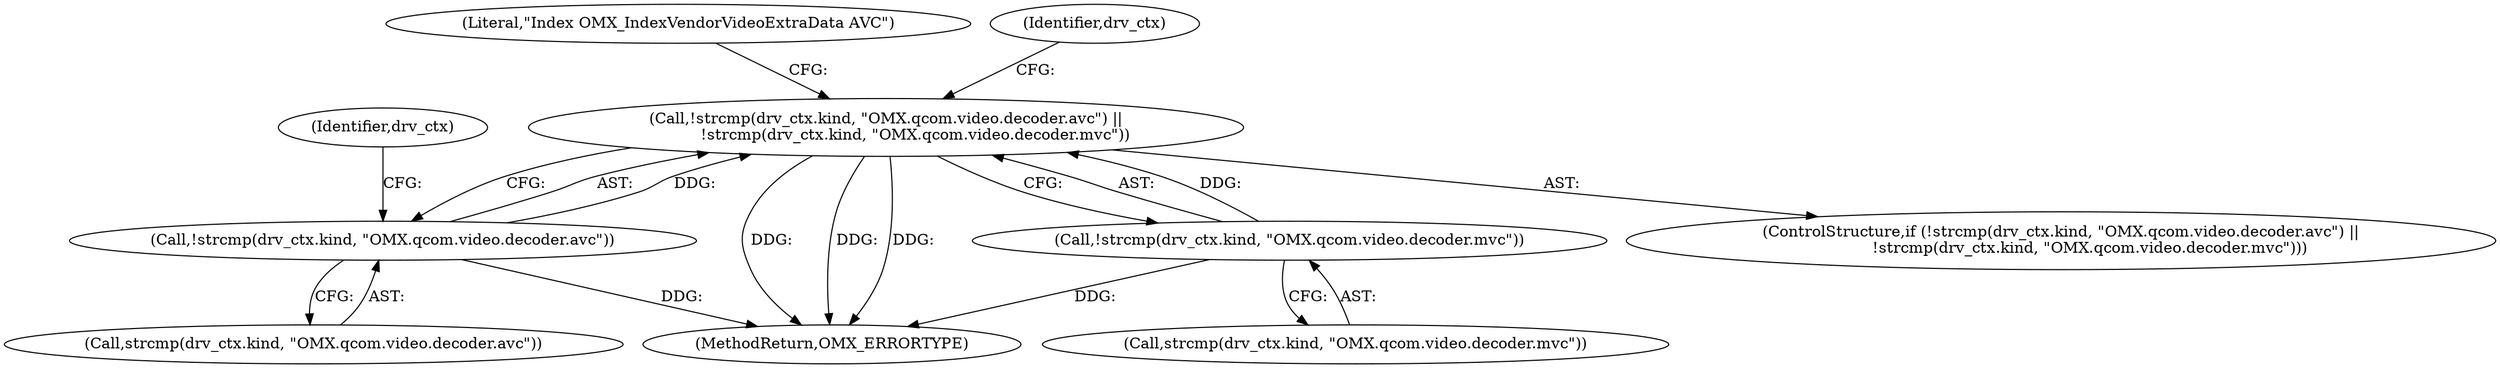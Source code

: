 digraph "0_Android_f22c2a0f0f9e030c240468d9d18b9297f001bcf0@API" {
"1000144" [label="(Call,!strcmp(drv_ctx.kind, \"OMX.qcom.video.decoder.avc\") ||\n            !strcmp(drv_ctx.kind, \"OMX.qcom.video.decoder.mvc\"))"];
"1000145" [label="(Call,!strcmp(drv_ctx.kind, \"OMX.qcom.video.decoder.avc\"))"];
"1000151" [label="(Call,!strcmp(drv_ctx.kind, \"OMX.qcom.video.decoder.mvc\"))"];
"1000151" [label="(Call,!strcmp(drv_ctx.kind, \"OMX.qcom.video.decoder.mvc\"))"];
"1000146" [label="(Call,strcmp(drv_ctx.kind, \"OMX.qcom.video.decoder.avc\"))"];
"1000143" [label="(ControlStructure,if (!strcmp(drv_ctx.kind, \"OMX.qcom.video.decoder.avc\") ||\n            !strcmp(drv_ctx.kind, \"OMX.qcom.video.decoder.mvc\")))"];
"1000144" [label="(Call,!strcmp(drv_ctx.kind, \"OMX.qcom.video.decoder.avc\") ||\n            !strcmp(drv_ctx.kind, \"OMX.qcom.video.decoder.mvc\"))"];
"1000159" [label="(Literal,\"Index OMX_IndexVendorVideoExtraData AVC\")"];
"1001056" [label="(MethodReturn,OMX_ERRORTYPE)"];
"1000334" [label="(Identifier,drv_ctx)"];
"1000145" [label="(Call,!strcmp(drv_ctx.kind, \"OMX.qcom.video.decoder.avc\"))"];
"1000152" [label="(Call,strcmp(drv_ctx.kind, \"OMX.qcom.video.decoder.mvc\"))"];
"1000154" [label="(Identifier,drv_ctx)"];
"1000144" -> "1000143"  [label="AST: "];
"1000144" -> "1000145"  [label="CFG: "];
"1000144" -> "1000151"  [label="CFG: "];
"1000145" -> "1000144"  [label="AST: "];
"1000151" -> "1000144"  [label="AST: "];
"1000159" -> "1000144"  [label="CFG: "];
"1000334" -> "1000144"  [label="CFG: "];
"1000144" -> "1001056"  [label="DDG: "];
"1000144" -> "1001056"  [label="DDG: "];
"1000144" -> "1001056"  [label="DDG: "];
"1000145" -> "1000144"  [label="DDG: "];
"1000151" -> "1000144"  [label="DDG: "];
"1000145" -> "1000146"  [label="CFG: "];
"1000146" -> "1000145"  [label="AST: "];
"1000154" -> "1000145"  [label="CFG: "];
"1000145" -> "1001056"  [label="DDG: "];
"1000151" -> "1000152"  [label="CFG: "];
"1000152" -> "1000151"  [label="AST: "];
"1000151" -> "1001056"  [label="DDG: "];
}
